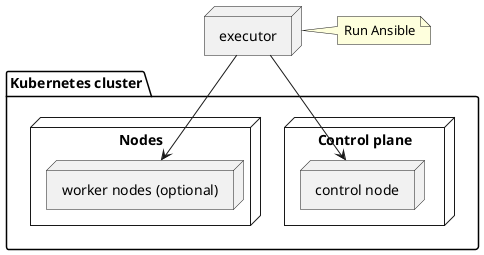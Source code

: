 @startuml

node executor [
    executor
]

note right of executor: Run Ansible

package "Kubernetes cluster" {
    node "Control plane" as cplane {
        node "control node" as cnode
    }

    node "Nodes" as nodes {
        node "worker nodes (optional)" as worker
    }
}

executor --> cnode
executor --> worker

@enduml
